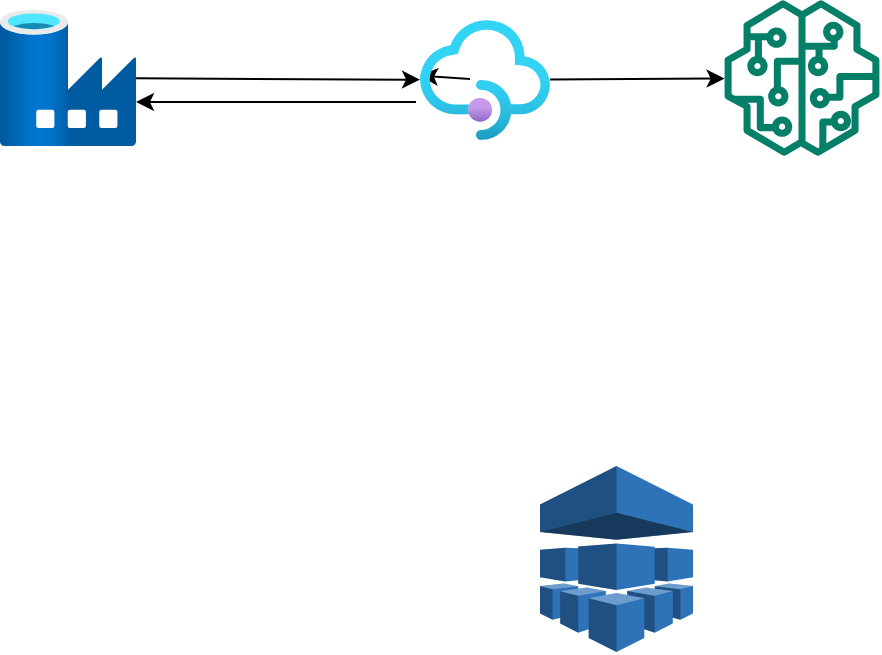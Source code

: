<mxfile version="21.1.1" type="github">
  <diagram name="Page-1" id="GRBONhaE5VYSl_cIN5zL">
    <mxGraphModel dx="1434" dy="764" grid="1" gridSize="10" guides="1" tooltips="1" connect="1" arrows="1" fold="1" page="1" pageScale="1" pageWidth="1100" pageHeight="850" math="0" shadow="0">
      <root>
        <mxCell id="0" />
        <mxCell id="1" parent="0" />
        <mxCell id="bHiuAwHFq15JDa2T4GA8-14" value="" style="outlineConnect=0;dashed=0;verticalLabelPosition=bottom;verticalAlign=top;align=center;html=1;shape=mxgraph.aws3.machine_learning;fillColor=#2E73B8;gradientColor=none;" vertex="1" parent="1">
          <mxGeometry x="380" y="332" width="76.5" height="93" as="geometry" />
        </mxCell>
        <mxCell id="bHiuAwHFq15JDa2T4GA8-15" value="" style="image;aspect=fixed;html=1;points=[];align=center;fontSize=12;image=img/lib/azure2/databases/Data_Factory.svg;" vertex="1" parent="1">
          <mxGeometry x="110" y="104" width="68" height="68" as="geometry" />
        </mxCell>
        <object label="" id="bHiuAwHFq15JDa2T4GA8-16">
          <mxCell style="endArrow=classic;html=1;rounded=0;" edge="1" parent="1" source="bHiuAwHFq15JDa2T4GA8-15" target="bHiuAwHFq15JDa2T4GA8-17">
            <mxGeometry width="50" height="50" relative="1" as="geometry">
              <mxPoint x="180" y="140" as="sourcePoint" />
              <mxPoint x="280" y="140" as="targetPoint" />
            </mxGeometry>
          </mxCell>
        </object>
        <mxCell id="bHiuAwHFq15JDa2T4GA8-18" value="" style="sketch=0;outlineConnect=0;fontColor=#232F3E;gradientColor=none;fillColor=#067F68;strokeColor=none;dashed=0;verticalLabelPosition=bottom;verticalAlign=top;align=center;html=1;fontSize=12;fontStyle=0;aspect=fixed;pointerEvents=1;shape=mxgraph.aws4.sagemaker_model;" vertex="1" parent="1">
          <mxGeometry x="472" y="99" width="78" height="78" as="geometry" />
        </mxCell>
        <object label="" id="bHiuAwHFq15JDa2T4GA8-19">
          <mxCell style="endArrow=classic;html=1;rounded=0;" edge="1" parent="1" source="bHiuAwHFq15JDa2T4GA8-17" target="bHiuAwHFq15JDa2T4GA8-18">
            <mxGeometry width="50" height="50" relative="1" as="geometry">
              <mxPoint x="345" y="138.5" as="sourcePoint" />
              <mxPoint x="440" y="139" as="targetPoint" />
            </mxGeometry>
          </mxCell>
        </object>
        <object label="" id="bHiuAwHFq15JDa2T4GA8-20">
          <mxCell style="endArrow=classic;html=1;rounded=0;exitX=-0.031;exitY=0.683;exitDx=0;exitDy=0;exitPerimeter=0;" edge="1" parent="1" source="bHiuAwHFq15JDa2T4GA8-17">
            <mxGeometry width="50" height="50" relative="1" as="geometry">
              <mxPoint x="270" y="150" as="sourcePoint" />
              <mxPoint x="178" y="150" as="targetPoint" />
            </mxGeometry>
          </mxCell>
        </object>
        <mxCell id="bHiuAwHFq15JDa2T4GA8-21" value="" style="endArrow=classic;html=1;rounded=0;" edge="1" parent="1" target="bHiuAwHFq15JDa2T4GA8-17">
          <mxGeometry width="50" height="50" relative="1" as="geometry">
            <mxPoint x="345" y="138.5" as="sourcePoint" />
            <mxPoint x="440" y="139" as="targetPoint" />
          </mxGeometry>
        </mxCell>
        <mxCell id="bHiuAwHFq15JDa2T4GA8-17" value="" style="image;aspect=fixed;html=1;points=[];align=center;fontSize=12;image=img/lib/azure2/integration/API_Management_Services.svg;" vertex="1" parent="1">
          <mxGeometry x="320" y="109" width="65" height="60" as="geometry" />
        </mxCell>
      </root>
    </mxGraphModel>
  </diagram>
</mxfile>
